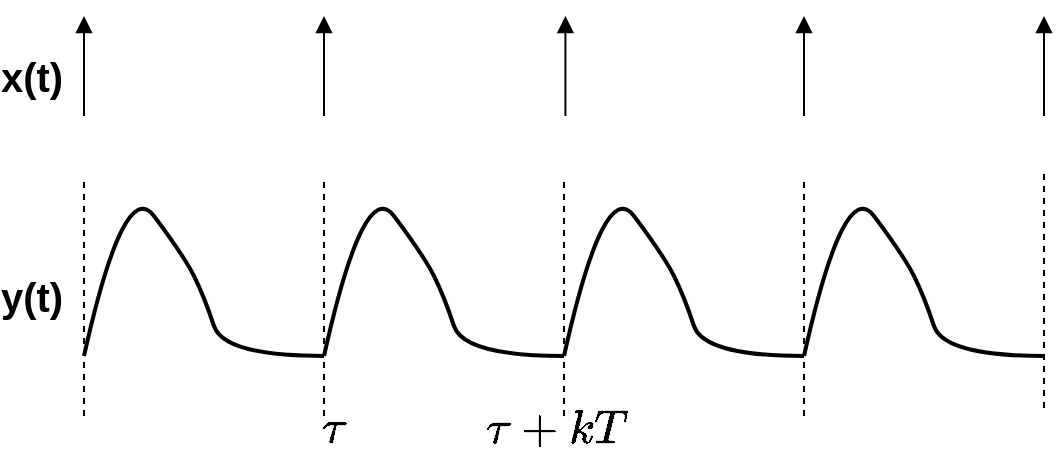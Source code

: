 <mxfile version="19.0.3" type="device"><diagram id="jYPu2WrUnQLNmZqRIOX1" name="Page-1"><mxGraphModel dx="1147" dy="707" grid="1" gridSize="10" guides="1" tooltips="1" connect="1" arrows="1" fold="1" page="1" pageScale="1" pageWidth="850" pageHeight="1100" math="1" shadow="0"><root><mxCell id="0"/><mxCell id="1" parent="0"/><mxCell id="SBBvPwkPGByBpyrjj-vH-1" value="" style="curved=1;endArrow=none;html=1;rounded=0;endFill=0;strokeWidth=2;" parent="1" edge="1"><mxGeometry width="50" height="50" relative="1" as="geometry"><mxPoint x="120" y="280" as="sourcePoint"/><mxPoint x="240" y="280" as="targetPoint"/><Array as="points"><mxPoint x="140" y="190"/><mxPoint x="170" y="230"/><mxPoint x="180" y="250"/><mxPoint x="190" y="280"/></Array></mxGeometry></mxCell><mxCell id="SBBvPwkPGByBpyrjj-vH-5" value="" style="curved=1;endArrow=none;html=1;rounded=0;endFill=0;strokeWidth=2;" parent="1" edge="1"><mxGeometry width="50" height="50" relative="1" as="geometry"><mxPoint x="240" y="280" as="sourcePoint"/><mxPoint x="360" y="280" as="targetPoint"/><Array as="points"><mxPoint x="260" y="190"/><mxPoint x="290" y="230"/><mxPoint x="300" y="250"/><mxPoint x="310" y="280"/></Array></mxGeometry></mxCell><mxCell id="SBBvPwkPGByBpyrjj-vH-6" value="" style="curved=1;endArrow=none;html=1;rounded=0;endFill=0;strokeWidth=2;" parent="1" edge="1"><mxGeometry width="50" height="50" relative="1" as="geometry"><mxPoint x="360" y="280" as="sourcePoint"/><mxPoint x="480" y="280" as="targetPoint"/><Array as="points"><mxPoint x="380" y="190"/><mxPoint x="410" y="230"/><mxPoint x="420" y="250"/><mxPoint x="430" y="280"/></Array></mxGeometry></mxCell><mxCell id="SBBvPwkPGByBpyrjj-vH-7" value="" style="curved=1;endArrow=none;html=1;rounded=0;endFill=0;strokeWidth=2;" parent="1" edge="1"><mxGeometry width="50" height="50" relative="1" as="geometry"><mxPoint x="480" y="280" as="sourcePoint"/><mxPoint x="600" y="280" as="targetPoint"/><Array as="points"><mxPoint x="500" y="190"/><mxPoint x="530" y="230"/><mxPoint x="540" y="250"/><mxPoint x="550" y="280"/></Array></mxGeometry></mxCell><mxCell id="SBBvPwkPGByBpyrjj-vH-8" value="" style="endArrow=none;html=1;rounded=0;strokeWidth=1;dashed=1;" parent="1" edge="1"><mxGeometry width="50" height="50" relative="1" as="geometry"><mxPoint x="240" y="310" as="sourcePoint"/><mxPoint x="240" y="190" as="targetPoint"/></mxGeometry></mxCell><mxCell id="SBBvPwkPGByBpyrjj-vH-11" value="" style="endArrow=none;html=1;rounded=0;strokeWidth=1;dashed=1;" parent="1" edge="1"><mxGeometry width="50" height="50" relative="1" as="geometry"><mxPoint x="360" y="310" as="sourcePoint"/><mxPoint x="360" y="190" as="targetPoint"/></mxGeometry></mxCell><mxCell id="SBBvPwkPGByBpyrjj-vH-12" value="" style="endArrow=none;html=1;rounded=0;strokeWidth=1;dashed=1;" parent="1" edge="1"><mxGeometry width="50" height="50" relative="1" as="geometry"><mxPoint x="480" y="310" as="sourcePoint"/><mxPoint x="480" y="190" as="targetPoint"/></mxGeometry></mxCell><mxCell id="SBBvPwkPGByBpyrjj-vH-15" value="&lt;font size=&quot;1&quot; style=&quot;&quot;&gt;&lt;b style=&quot;font-size: 20px;&quot;&gt;$$\tau$$&lt;/b&gt;&lt;/font&gt;" style="text;html=1;strokeColor=none;fillColor=none;align=center;verticalAlign=middle;whiteSpace=wrap;rounded=0;" parent="1" vertex="1"><mxGeometry x="230" y="306" width="30" height="20" as="geometry"/></mxCell><mxCell id="SBBvPwkPGByBpyrjj-vH-17" value="" style="endArrow=block;html=1;rounded=0;fontSize=14;strokeWidth=1;endFill=1;" parent="1" edge="1"><mxGeometry width="50" height="50" relative="1" as="geometry"><mxPoint x="120" y="160" as="sourcePoint"/><mxPoint x="120" y="110" as="targetPoint"/></mxGeometry></mxCell><mxCell id="SBBvPwkPGByBpyrjj-vH-18" value="" style="endArrow=block;html=1;rounded=0;fontSize=14;strokeWidth=1;endFill=1;" parent="1" edge="1"><mxGeometry width="50" height="50" relative="1" as="geometry"><mxPoint x="240" y="160" as="sourcePoint"/><mxPoint x="240" y="110" as="targetPoint"/></mxGeometry></mxCell><mxCell id="SBBvPwkPGByBpyrjj-vH-19" value="" style="endArrow=block;html=1;rounded=0;fontSize=14;strokeWidth=1;endFill=1;" parent="1" edge="1"><mxGeometry width="50" height="50" relative="1" as="geometry"><mxPoint x="360.71" y="160" as="sourcePoint"/><mxPoint x="360.71" y="110" as="targetPoint"/></mxGeometry></mxCell><mxCell id="SBBvPwkPGByBpyrjj-vH-20" value="" style="endArrow=block;html=1;rounded=0;fontSize=14;strokeWidth=1;endFill=1;" parent="1" edge="1"><mxGeometry width="50" height="50" relative="1" as="geometry"><mxPoint x="480.0" y="160" as="sourcePoint"/><mxPoint x="480.0" y="110" as="targetPoint"/></mxGeometry></mxCell><mxCell id="SBBvPwkPGByBpyrjj-vH-21" value="&lt;font size=&quot;1&quot; style=&quot;&quot;&gt;&lt;b style=&quot;font-size: 20px;&quot;&gt;x(t)&lt;/b&gt;&lt;/font&gt;" style="text;html=1;strokeColor=none;fillColor=none;align=center;verticalAlign=middle;whiteSpace=wrap;rounded=0;" parent="1" vertex="1"><mxGeometry x="79" y="130" width="30" height="20" as="geometry"/></mxCell><mxCell id="SBBvPwkPGByBpyrjj-vH-22" value="&lt;font size=&quot;1&quot; style=&quot;&quot;&gt;&lt;b style=&quot;font-size: 20px;&quot;&gt;y(t)&lt;/b&gt;&lt;/font&gt;" style="text;html=1;strokeColor=none;fillColor=none;align=center;verticalAlign=middle;whiteSpace=wrap;rounded=0;" parent="1" vertex="1"><mxGeometry x="79" y="240" width="30" height="20" as="geometry"/></mxCell><mxCell id="SBBvPwkPGByBpyrjj-vH-23" value="" style="endArrow=none;html=1;rounded=0;strokeWidth=1;dashed=1;" parent="1" edge="1"><mxGeometry width="50" height="50" relative="1" as="geometry"><mxPoint x="120.0" y="310.0" as="sourcePoint"/><mxPoint x="120.0" y="190.0" as="targetPoint"/></mxGeometry></mxCell><mxCell id="SBBvPwkPGByBpyrjj-vH-24" value="" style="endArrow=none;html=1;rounded=0;strokeWidth=1;dashed=1;" parent="1" edge="1"><mxGeometry width="50" height="50" relative="1" as="geometry"><mxPoint x="600" y="306.0" as="sourcePoint"/><mxPoint x="600" y="186.0" as="targetPoint"/></mxGeometry></mxCell><mxCell id="SBBvPwkPGByBpyrjj-vH-25" value="" style="endArrow=block;html=1;rounded=0;fontSize=14;strokeWidth=1;endFill=1;" parent="1" edge="1"><mxGeometry width="50" height="50" relative="1" as="geometry"><mxPoint x="600" y="160.0" as="sourcePoint"/><mxPoint x="600" y="110.0" as="targetPoint"/></mxGeometry></mxCell><mxCell id="x1rzoz0QiqJIT44rQd4Z-1" value="&lt;font size=&quot;1&quot; style=&quot;&quot;&gt;&lt;b style=&quot;font-size: 20px;&quot;&gt;$$\tau+kT$$&lt;/b&gt;&lt;/font&gt;" style="text;html=1;strokeColor=none;fillColor=none;align=center;verticalAlign=middle;whiteSpace=wrap;rounded=0;" vertex="1" parent="1"><mxGeometry x="341" y="306" width="30" height="20" as="geometry"/></mxCell></root></mxGraphModel></diagram></mxfile>